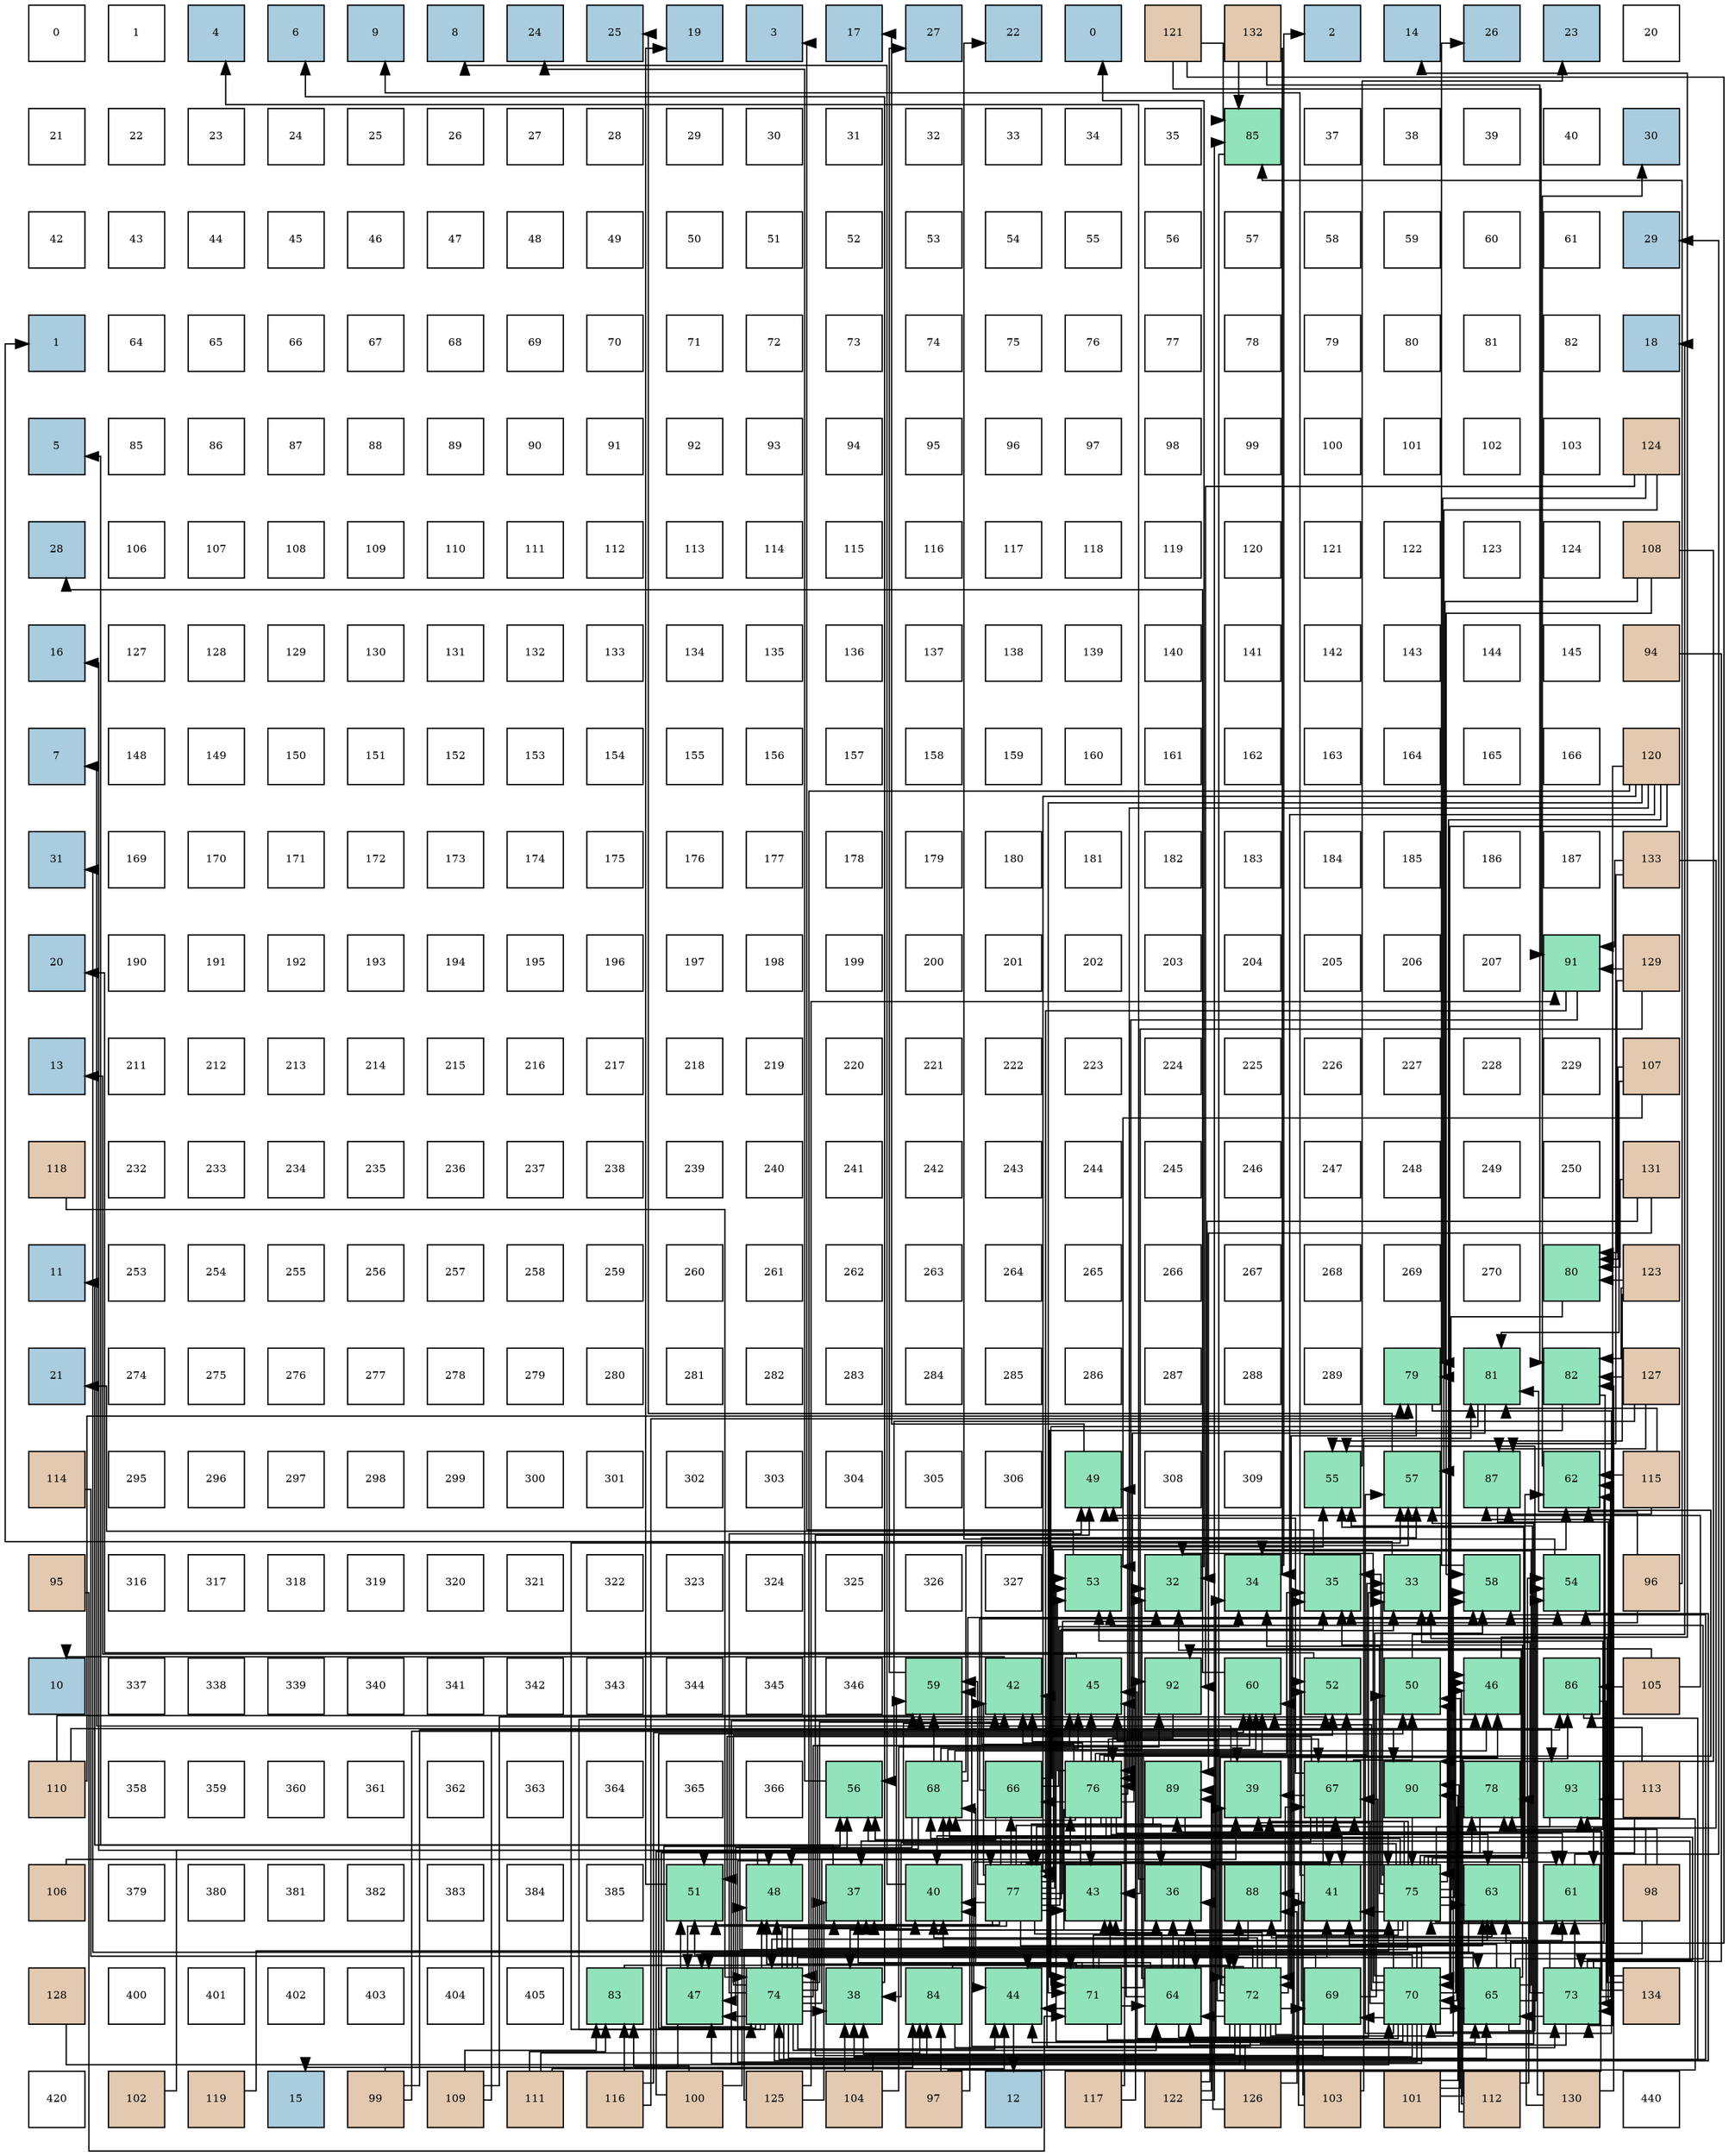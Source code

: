 digraph layout{
 rankdir=TB;
 splines=ortho;
 node [style=filled shape=square fixedsize=true width=0.6];
0[label="0", fontsize=8, fillcolor="#ffffff"];
1[label="1", fontsize=8, fillcolor="#ffffff"];
2[label="4", fontsize=8, fillcolor="#a9ccde"];
3[label="6", fontsize=8, fillcolor="#a9ccde"];
4[label="9", fontsize=8, fillcolor="#a9ccde"];
5[label="8", fontsize=8, fillcolor="#a9ccde"];
6[label="24", fontsize=8, fillcolor="#a9ccde"];
7[label="25", fontsize=8, fillcolor="#a9ccde"];
8[label="19", fontsize=8, fillcolor="#a9ccde"];
9[label="3", fontsize=8, fillcolor="#a9ccde"];
10[label="17", fontsize=8, fillcolor="#a9ccde"];
11[label="27", fontsize=8, fillcolor="#a9ccde"];
12[label="22", fontsize=8, fillcolor="#a9ccde"];
13[label="0", fontsize=8, fillcolor="#a9ccde"];
14[label="121", fontsize=8, fillcolor="#e3c9af"];
15[label="132", fontsize=8, fillcolor="#e3c9af"];
16[label="2", fontsize=8, fillcolor="#a9ccde"];
17[label="14", fontsize=8, fillcolor="#a9ccde"];
18[label="26", fontsize=8, fillcolor="#a9ccde"];
19[label="23", fontsize=8, fillcolor="#a9ccde"];
20[label="20", fontsize=8, fillcolor="#ffffff"];
21[label="21", fontsize=8, fillcolor="#ffffff"];
22[label="22", fontsize=8, fillcolor="#ffffff"];
23[label="23", fontsize=8, fillcolor="#ffffff"];
24[label="24", fontsize=8, fillcolor="#ffffff"];
25[label="25", fontsize=8, fillcolor="#ffffff"];
26[label="26", fontsize=8, fillcolor="#ffffff"];
27[label="27", fontsize=8, fillcolor="#ffffff"];
28[label="28", fontsize=8, fillcolor="#ffffff"];
29[label="29", fontsize=8, fillcolor="#ffffff"];
30[label="30", fontsize=8, fillcolor="#ffffff"];
31[label="31", fontsize=8, fillcolor="#ffffff"];
32[label="32", fontsize=8, fillcolor="#ffffff"];
33[label="33", fontsize=8, fillcolor="#ffffff"];
34[label="34", fontsize=8, fillcolor="#ffffff"];
35[label="35", fontsize=8, fillcolor="#ffffff"];
36[label="85", fontsize=8, fillcolor="#91e3bb"];
37[label="37", fontsize=8, fillcolor="#ffffff"];
38[label="38", fontsize=8, fillcolor="#ffffff"];
39[label="39", fontsize=8, fillcolor="#ffffff"];
40[label="40", fontsize=8, fillcolor="#ffffff"];
41[label="30", fontsize=8, fillcolor="#a9ccde"];
42[label="42", fontsize=8, fillcolor="#ffffff"];
43[label="43", fontsize=8, fillcolor="#ffffff"];
44[label="44", fontsize=8, fillcolor="#ffffff"];
45[label="45", fontsize=8, fillcolor="#ffffff"];
46[label="46", fontsize=8, fillcolor="#ffffff"];
47[label="47", fontsize=8, fillcolor="#ffffff"];
48[label="48", fontsize=8, fillcolor="#ffffff"];
49[label="49", fontsize=8, fillcolor="#ffffff"];
50[label="50", fontsize=8, fillcolor="#ffffff"];
51[label="51", fontsize=8, fillcolor="#ffffff"];
52[label="52", fontsize=8, fillcolor="#ffffff"];
53[label="53", fontsize=8, fillcolor="#ffffff"];
54[label="54", fontsize=8, fillcolor="#ffffff"];
55[label="55", fontsize=8, fillcolor="#ffffff"];
56[label="56", fontsize=8, fillcolor="#ffffff"];
57[label="57", fontsize=8, fillcolor="#ffffff"];
58[label="58", fontsize=8, fillcolor="#ffffff"];
59[label="59", fontsize=8, fillcolor="#ffffff"];
60[label="60", fontsize=8, fillcolor="#ffffff"];
61[label="61", fontsize=8, fillcolor="#ffffff"];
62[label="29", fontsize=8, fillcolor="#a9ccde"];
63[label="1", fontsize=8, fillcolor="#a9ccde"];
64[label="64", fontsize=8, fillcolor="#ffffff"];
65[label="65", fontsize=8, fillcolor="#ffffff"];
66[label="66", fontsize=8, fillcolor="#ffffff"];
67[label="67", fontsize=8, fillcolor="#ffffff"];
68[label="68", fontsize=8, fillcolor="#ffffff"];
69[label="69", fontsize=8, fillcolor="#ffffff"];
70[label="70", fontsize=8, fillcolor="#ffffff"];
71[label="71", fontsize=8, fillcolor="#ffffff"];
72[label="72", fontsize=8, fillcolor="#ffffff"];
73[label="73", fontsize=8, fillcolor="#ffffff"];
74[label="74", fontsize=8, fillcolor="#ffffff"];
75[label="75", fontsize=8, fillcolor="#ffffff"];
76[label="76", fontsize=8, fillcolor="#ffffff"];
77[label="77", fontsize=8, fillcolor="#ffffff"];
78[label="78", fontsize=8, fillcolor="#ffffff"];
79[label="79", fontsize=8, fillcolor="#ffffff"];
80[label="80", fontsize=8, fillcolor="#ffffff"];
81[label="81", fontsize=8, fillcolor="#ffffff"];
82[label="82", fontsize=8, fillcolor="#ffffff"];
83[label="18", fontsize=8, fillcolor="#a9ccde"];
84[label="5", fontsize=8, fillcolor="#a9ccde"];
85[label="85", fontsize=8, fillcolor="#ffffff"];
86[label="86", fontsize=8, fillcolor="#ffffff"];
87[label="87", fontsize=8, fillcolor="#ffffff"];
88[label="88", fontsize=8, fillcolor="#ffffff"];
89[label="89", fontsize=8, fillcolor="#ffffff"];
90[label="90", fontsize=8, fillcolor="#ffffff"];
91[label="91", fontsize=8, fillcolor="#ffffff"];
92[label="92", fontsize=8, fillcolor="#ffffff"];
93[label="93", fontsize=8, fillcolor="#ffffff"];
94[label="94", fontsize=8, fillcolor="#ffffff"];
95[label="95", fontsize=8, fillcolor="#ffffff"];
96[label="96", fontsize=8, fillcolor="#ffffff"];
97[label="97", fontsize=8, fillcolor="#ffffff"];
98[label="98", fontsize=8, fillcolor="#ffffff"];
99[label="99", fontsize=8, fillcolor="#ffffff"];
100[label="100", fontsize=8, fillcolor="#ffffff"];
101[label="101", fontsize=8, fillcolor="#ffffff"];
102[label="102", fontsize=8, fillcolor="#ffffff"];
103[label="103", fontsize=8, fillcolor="#ffffff"];
104[label="124", fontsize=8, fillcolor="#e3c9af"];
105[label="28", fontsize=8, fillcolor="#a9ccde"];
106[label="106", fontsize=8, fillcolor="#ffffff"];
107[label="107", fontsize=8, fillcolor="#ffffff"];
108[label="108", fontsize=8, fillcolor="#ffffff"];
109[label="109", fontsize=8, fillcolor="#ffffff"];
110[label="110", fontsize=8, fillcolor="#ffffff"];
111[label="111", fontsize=8, fillcolor="#ffffff"];
112[label="112", fontsize=8, fillcolor="#ffffff"];
113[label="113", fontsize=8, fillcolor="#ffffff"];
114[label="114", fontsize=8, fillcolor="#ffffff"];
115[label="115", fontsize=8, fillcolor="#ffffff"];
116[label="116", fontsize=8, fillcolor="#ffffff"];
117[label="117", fontsize=8, fillcolor="#ffffff"];
118[label="118", fontsize=8, fillcolor="#ffffff"];
119[label="119", fontsize=8, fillcolor="#ffffff"];
120[label="120", fontsize=8, fillcolor="#ffffff"];
121[label="121", fontsize=8, fillcolor="#ffffff"];
122[label="122", fontsize=8, fillcolor="#ffffff"];
123[label="123", fontsize=8, fillcolor="#ffffff"];
124[label="124", fontsize=8, fillcolor="#ffffff"];
125[label="108", fontsize=8, fillcolor="#e3c9af"];
126[label="16", fontsize=8, fillcolor="#a9ccde"];
127[label="127", fontsize=8, fillcolor="#ffffff"];
128[label="128", fontsize=8, fillcolor="#ffffff"];
129[label="129", fontsize=8, fillcolor="#ffffff"];
130[label="130", fontsize=8, fillcolor="#ffffff"];
131[label="131", fontsize=8, fillcolor="#ffffff"];
132[label="132", fontsize=8, fillcolor="#ffffff"];
133[label="133", fontsize=8, fillcolor="#ffffff"];
134[label="134", fontsize=8, fillcolor="#ffffff"];
135[label="135", fontsize=8, fillcolor="#ffffff"];
136[label="136", fontsize=8, fillcolor="#ffffff"];
137[label="137", fontsize=8, fillcolor="#ffffff"];
138[label="138", fontsize=8, fillcolor="#ffffff"];
139[label="139", fontsize=8, fillcolor="#ffffff"];
140[label="140", fontsize=8, fillcolor="#ffffff"];
141[label="141", fontsize=8, fillcolor="#ffffff"];
142[label="142", fontsize=8, fillcolor="#ffffff"];
143[label="143", fontsize=8, fillcolor="#ffffff"];
144[label="144", fontsize=8, fillcolor="#ffffff"];
145[label="145", fontsize=8, fillcolor="#ffffff"];
146[label="94", fontsize=8, fillcolor="#e3c9af"];
147[label="7", fontsize=8, fillcolor="#a9ccde"];
148[label="148", fontsize=8, fillcolor="#ffffff"];
149[label="149", fontsize=8, fillcolor="#ffffff"];
150[label="150", fontsize=8, fillcolor="#ffffff"];
151[label="151", fontsize=8, fillcolor="#ffffff"];
152[label="152", fontsize=8, fillcolor="#ffffff"];
153[label="153", fontsize=8, fillcolor="#ffffff"];
154[label="154", fontsize=8, fillcolor="#ffffff"];
155[label="155", fontsize=8, fillcolor="#ffffff"];
156[label="156", fontsize=8, fillcolor="#ffffff"];
157[label="157", fontsize=8, fillcolor="#ffffff"];
158[label="158", fontsize=8, fillcolor="#ffffff"];
159[label="159", fontsize=8, fillcolor="#ffffff"];
160[label="160", fontsize=8, fillcolor="#ffffff"];
161[label="161", fontsize=8, fillcolor="#ffffff"];
162[label="162", fontsize=8, fillcolor="#ffffff"];
163[label="163", fontsize=8, fillcolor="#ffffff"];
164[label="164", fontsize=8, fillcolor="#ffffff"];
165[label="165", fontsize=8, fillcolor="#ffffff"];
166[label="166", fontsize=8, fillcolor="#ffffff"];
167[label="120", fontsize=8, fillcolor="#e3c9af"];
168[label="31", fontsize=8, fillcolor="#a9ccde"];
169[label="169", fontsize=8, fillcolor="#ffffff"];
170[label="170", fontsize=8, fillcolor="#ffffff"];
171[label="171", fontsize=8, fillcolor="#ffffff"];
172[label="172", fontsize=8, fillcolor="#ffffff"];
173[label="173", fontsize=8, fillcolor="#ffffff"];
174[label="174", fontsize=8, fillcolor="#ffffff"];
175[label="175", fontsize=8, fillcolor="#ffffff"];
176[label="176", fontsize=8, fillcolor="#ffffff"];
177[label="177", fontsize=8, fillcolor="#ffffff"];
178[label="178", fontsize=8, fillcolor="#ffffff"];
179[label="179", fontsize=8, fillcolor="#ffffff"];
180[label="180", fontsize=8, fillcolor="#ffffff"];
181[label="181", fontsize=8, fillcolor="#ffffff"];
182[label="182", fontsize=8, fillcolor="#ffffff"];
183[label="183", fontsize=8, fillcolor="#ffffff"];
184[label="184", fontsize=8, fillcolor="#ffffff"];
185[label="185", fontsize=8, fillcolor="#ffffff"];
186[label="186", fontsize=8, fillcolor="#ffffff"];
187[label="187", fontsize=8, fillcolor="#ffffff"];
188[label="133", fontsize=8, fillcolor="#e3c9af"];
189[label="20", fontsize=8, fillcolor="#a9ccde"];
190[label="190", fontsize=8, fillcolor="#ffffff"];
191[label="191", fontsize=8, fillcolor="#ffffff"];
192[label="192", fontsize=8, fillcolor="#ffffff"];
193[label="193", fontsize=8, fillcolor="#ffffff"];
194[label="194", fontsize=8, fillcolor="#ffffff"];
195[label="195", fontsize=8, fillcolor="#ffffff"];
196[label="196", fontsize=8, fillcolor="#ffffff"];
197[label="197", fontsize=8, fillcolor="#ffffff"];
198[label="198", fontsize=8, fillcolor="#ffffff"];
199[label="199", fontsize=8, fillcolor="#ffffff"];
200[label="200", fontsize=8, fillcolor="#ffffff"];
201[label="201", fontsize=8, fillcolor="#ffffff"];
202[label="202", fontsize=8, fillcolor="#ffffff"];
203[label="203", fontsize=8, fillcolor="#ffffff"];
204[label="204", fontsize=8, fillcolor="#ffffff"];
205[label="205", fontsize=8, fillcolor="#ffffff"];
206[label="206", fontsize=8, fillcolor="#ffffff"];
207[label="207", fontsize=8, fillcolor="#ffffff"];
208[label="91", fontsize=8, fillcolor="#91e3bb"];
209[label="129", fontsize=8, fillcolor="#e3c9af"];
210[label="13", fontsize=8, fillcolor="#a9ccde"];
211[label="211", fontsize=8, fillcolor="#ffffff"];
212[label="212", fontsize=8, fillcolor="#ffffff"];
213[label="213", fontsize=8, fillcolor="#ffffff"];
214[label="214", fontsize=8, fillcolor="#ffffff"];
215[label="215", fontsize=8, fillcolor="#ffffff"];
216[label="216", fontsize=8, fillcolor="#ffffff"];
217[label="217", fontsize=8, fillcolor="#ffffff"];
218[label="218", fontsize=8, fillcolor="#ffffff"];
219[label="219", fontsize=8, fillcolor="#ffffff"];
220[label="220", fontsize=8, fillcolor="#ffffff"];
221[label="221", fontsize=8, fillcolor="#ffffff"];
222[label="222", fontsize=8, fillcolor="#ffffff"];
223[label="223", fontsize=8, fillcolor="#ffffff"];
224[label="224", fontsize=8, fillcolor="#ffffff"];
225[label="225", fontsize=8, fillcolor="#ffffff"];
226[label="226", fontsize=8, fillcolor="#ffffff"];
227[label="227", fontsize=8, fillcolor="#ffffff"];
228[label="228", fontsize=8, fillcolor="#ffffff"];
229[label="229", fontsize=8, fillcolor="#ffffff"];
230[label="107", fontsize=8, fillcolor="#e3c9af"];
231[label="118", fontsize=8, fillcolor="#e3c9af"];
232[label="232", fontsize=8, fillcolor="#ffffff"];
233[label="233", fontsize=8, fillcolor="#ffffff"];
234[label="234", fontsize=8, fillcolor="#ffffff"];
235[label="235", fontsize=8, fillcolor="#ffffff"];
236[label="236", fontsize=8, fillcolor="#ffffff"];
237[label="237", fontsize=8, fillcolor="#ffffff"];
238[label="238", fontsize=8, fillcolor="#ffffff"];
239[label="239", fontsize=8, fillcolor="#ffffff"];
240[label="240", fontsize=8, fillcolor="#ffffff"];
241[label="241", fontsize=8, fillcolor="#ffffff"];
242[label="242", fontsize=8, fillcolor="#ffffff"];
243[label="243", fontsize=8, fillcolor="#ffffff"];
244[label="244", fontsize=8, fillcolor="#ffffff"];
245[label="245", fontsize=8, fillcolor="#ffffff"];
246[label="246", fontsize=8, fillcolor="#ffffff"];
247[label="247", fontsize=8, fillcolor="#ffffff"];
248[label="248", fontsize=8, fillcolor="#ffffff"];
249[label="249", fontsize=8, fillcolor="#ffffff"];
250[label="250", fontsize=8, fillcolor="#ffffff"];
251[label="131", fontsize=8, fillcolor="#e3c9af"];
252[label="11", fontsize=8, fillcolor="#a9ccde"];
253[label="253", fontsize=8, fillcolor="#ffffff"];
254[label="254", fontsize=8, fillcolor="#ffffff"];
255[label="255", fontsize=8, fillcolor="#ffffff"];
256[label="256", fontsize=8, fillcolor="#ffffff"];
257[label="257", fontsize=8, fillcolor="#ffffff"];
258[label="258", fontsize=8, fillcolor="#ffffff"];
259[label="259", fontsize=8, fillcolor="#ffffff"];
260[label="260", fontsize=8, fillcolor="#ffffff"];
261[label="261", fontsize=8, fillcolor="#ffffff"];
262[label="262", fontsize=8, fillcolor="#ffffff"];
263[label="263", fontsize=8, fillcolor="#ffffff"];
264[label="264", fontsize=8, fillcolor="#ffffff"];
265[label="265", fontsize=8, fillcolor="#ffffff"];
266[label="266", fontsize=8, fillcolor="#ffffff"];
267[label="267", fontsize=8, fillcolor="#ffffff"];
268[label="268", fontsize=8, fillcolor="#ffffff"];
269[label="269", fontsize=8, fillcolor="#ffffff"];
270[label="270", fontsize=8, fillcolor="#ffffff"];
271[label="80", fontsize=8, fillcolor="#91e3bb"];
272[label="123", fontsize=8, fillcolor="#e3c9af"];
273[label="21", fontsize=8, fillcolor="#a9ccde"];
274[label="274", fontsize=8, fillcolor="#ffffff"];
275[label="275", fontsize=8, fillcolor="#ffffff"];
276[label="276", fontsize=8, fillcolor="#ffffff"];
277[label="277", fontsize=8, fillcolor="#ffffff"];
278[label="278", fontsize=8, fillcolor="#ffffff"];
279[label="279", fontsize=8, fillcolor="#ffffff"];
280[label="280", fontsize=8, fillcolor="#ffffff"];
281[label="281", fontsize=8, fillcolor="#ffffff"];
282[label="282", fontsize=8, fillcolor="#ffffff"];
283[label="283", fontsize=8, fillcolor="#ffffff"];
284[label="284", fontsize=8, fillcolor="#ffffff"];
285[label="285", fontsize=8, fillcolor="#ffffff"];
286[label="286", fontsize=8, fillcolor="#ffffff"];
287[label="287", fontsize=8, fillcolor="#ffffff"];
288[label="288", fontsize=8, fillcolor="#ffffff"];
289[label="289", fontsize=8, fillcolor="#ffffff"];
290[label="79", fontsize=8, fillcolor="#91e3bb"];
291[label="81", fontsize=8, fillcolor="#91e3bb"];
292[label="82", fontsize=8, fillcolor="#91e3bb"];
293[label="127", fontsize=8, fillcolor="#e3c9af"];
294[label="114", fontsize=8, fillcolor="#e3c9af"];
295[label="295", fontsize=8, fillcolor="#ffffff"];
296[label="296", fontsize=8, fillcolor="#ffffff"];
297[label="297", fontsize=8, fillcolor="#ffffff"];
298[label="298", fontsize=8, fillcolor="#ffffff"];
299[label="299", fontsize=8, fillcolor="#ffffff"];
300[label="300", fontsize=8, fillcolor="#ffffff"];
301[label="301", fontsize=8, fillcolor="#ffffff"];
302[label="302", fontsize=8, fillcolor="#ffffff"];
303[label="303", fontsize=8, fillcolor="#ffffff"];
304[label="304", fontsize=8, fillcolor="#ffffff"];
305[label="305", fontsize=8, fillcolor="#ffffff"];
306[label="306", fontsize=8, fillcolor="#ffffff"];
307[label="49", fontsize=8, fillcolor="#91e3bb"];
308[label="308", fontsize=8, fillcolor="#ffffff"];
309[label="309", fontsize=8, fillcolor="#ffffff"];
310[label="55", fontsize=8, fillcolor="#91e3bb"];
311[label="57", fontsize=8, fillcolor="#91e3bb"];
312[label="87", fontsize=8, fillcolor="#91e3bb"];
313[label="62", fontsize=8, fillcolor="#91e3bb"];
314[label="115", fontsize=8, fillcolor="#e3c9af"];
315[label="95", fontsize=8, fillcolor="#e3c9af"];
316[label="316", fontsize=8, fillcolor="#ffffff"];
317[label="317", fontsize=8, fillcolor="#ffffff"];
318[label="318", fontsize=8, fillcolor="#ffffff"];
319[label="319", fontsize=8, fillcolor="#ffffff"];
320[label="320", fontsize=8, fillcolor="#ffffff"];
321[label="321", fontsize=8, fillcolor="#ffffff"];
322[label="322", fontsize=8, fillcolor="#ffffff"];
323[label="323", fontsize=8, fillcolor="#ffffff"];
324[label="324", fontsize=8, fillcolor="#ffffff"];
325[label="325", fontsize=8, fillcolor="#ffffff"];
326[label="326", fontsize=8, fillcolor="#ffffff"];
327[label="327", fontsize=8, fillcolor="#ffffff"];
328[label="53", fontsize=8, fillcolor="#91e3bb"];
329[label="32", fontsize=8, fillcolor="#91e3bb"];
330[label="34", fontsize=8, fillcolor="#91e3bb"];
331[label="35", fontsize=8, fillcolor="#91e3bb"];
332[label="33", fontsize=8, fillcolor="#91e3bb"];
333[label="58", fontsize=8, fillcolor="#91e3bb"];
334[label="54", fontsize=8, fillcolor="#91e3bb"];
335[label="96", fontsize=8, fillcolor="#e3c9af"];
336[label="10", fontsize=8, fillcolor="#a9ccde"];
337[label="337", fontsize=8, fillcolor="#ffffff"];
338[label="338", fontsize=8, fillcolor="#ffffff"];
339[label="339", fontsize=8, fillcolor="#ffffff"];
340[label="340", fontsize=8, fillcolor="#ffffff"];
341[label="341", fontsize=8, fillcolor="#ffffff"];
342[label="342", fontsize=8, fillcolor="#ffffff"];
343[label="343", fontsize=8, fillcolor="#ffffff"];
344[label="344", fontsize=8, fillcolor="#ffffff"];
345[label="345", fontsize=8, fillcolor="#ffffff"];
346[label="346", fontsize=8, fillcolor="#ffffff"];
347[label="59", fontsize=8, fillcolor="#91e3bb"];
348[label="42", fontsize=8, fillcolor="#91e3bb"];
349[label="45", fontsize=8, fillcolor="#91e3bb"];
350[label="92", fontsize=8, fillcolor="#91e3bb"];
351[label="60", fontsize=8, fillcolor="#91e3bb"];
352[label="52", fontsize=8, fillcolor="#91e3bb"];
353[label="50", fontsize=8, fillcolor="#91e3bb"];
354[label="46", fontsize=8, fillcolor="#91e3bb"];
355[label="86", fontsize=8, fillcolor="#91e3bb"];
356[label="105", fontsize=8, fillcolor="#e3c9af"];
357[label="110", fontsize=8, fillcolor="#e3c9af"];
358[label="358", fontsize=8, fillcolor="#ffffff"];
359[label="359", fontsize=8, fillcolor="#ffffff"];
360[label="360", fontsize=8, fillcolor="#ffffff"];
361[label="361", fontsize=8, fillcolor="#ffffff"];
362[label="362", fontsize=8, fillcolor="#ffffff"];
363[label="363", fontsize=8, fillcolor="#ffffff"];
364[label="364", fontsize=8, fillcolor="#ffffff"];
365[label="365", fontsize=8, fillcolor="#ffffff"];
366[label="366", fontsize=8, fillcolor="#ffffff"];
367[label="56", fontsize=8, fillcolor="#91e3bb"];
368[label="68", fontsize=8, fillcolor="#91e3bb"];
369[label="66", fontsize=8, fillcolor="#91e3bb"];
370[label="76", fontsize=8, fillcolor="#91e3bb"];
371[label="89", fontsize=8, fillcolor="#91e3bb"];
372[label="39", fontsize=8, fillcolor="#91e3bb"];
373[label="67", fontsize=8, fillcolor="#91e3bb"];
374[label="90", fontsize=8, fillcolor="#91e3bb"];
375[label="78", fontsize=8, fillcolor="#91e3bb"];
376[label="93", fontsize=8, fillcolor="#91e3bb"];
377[label="113", fontsize=8, fillcolor="#e3c9af"];
378[label="106", fontsize=8, fillcolor="#e3c9af"];
379[label="379", fontsize=8, fillcolor="#ffffff"];
380[label="380", fontsize=8, fillcolor="#ffffff"];
381[label="381", fontsize=8, fillcolor="#ffffff"];
382[label="382", fontsize=8, fillcolor="#ffffff"];
383[label="383", fontsize=8, fillcolor="#ffffff"];
384[label="384", fontsize=8, fillcolor="#ffffff"];
385[label="385", fontsize=8, fillcolor="#ffffff"];
386[label="51", fontsize=8, fillcolor="#91e3bb"];
387[label="48", fontsize=8, fillcolor="#91e3bb"];
388[label="37", fontsize=8, fillcolor="#91e3bb"];
389[label="40", fontsize=8, fillcolor="#91e3bb"];
390[label="77", fontsize=8, fillcolor="#91e3bb"];
391[label="43", fontsize=8, fillcolor="#91e3bb"];
392[label="36", fontsize=8, fillcolor="#91e3bb"];
393[label="88", fontsize=8, fillcolor="#91e3bb"];
394[label="41", fontsize=8, fillcolor="#91e3bb"];
395[label="75", fontsize=8, fillcolor="#91e3bb"];
396[label="63", fontsize=8, fillcolor="#91e3bb"];
397[label="61", fontsize=8, fillcolor="#91e3bb"];
398[label="98", fontsize=8, fillcolor="#e3c9af"];
399[label="128", fontsize=8, fillcolor="#e3c9af"];
400[label="400", fontsize=8, fillcolor="#ffffff"];
401[label="401", fontsize=8, fillcolor="#ffffff"];
402[label="402", fontsize=8, fillcolor="#ffffff"];
403[label="403", fontsize=8, fillcolor="#ffffff"];
404[label="404", fontsize=8, fillcolor="#ffffff"];
405[label="405", fontsize=8, fillcolor="#ffffff"];
406[label="83", fontsize=8, fillcolor="#91e3bb"];
407[label="47", fontsize=8, fillcolor="#91e3bb"];
408[label="74", fontsize=8, fillcolor="#91e3bb"];
409[label="38", fontsize=8, fillcolor="#91e3bb"];
410[label="84", fontsize=8, fillcolor="#91e3bb"];
411[label="44", fontsize=8, fillcolor="#91e3bb"];
412[label="71", fontsize=8, fillcolor="#91e3bb"];
413[label="64", fontsize=8, fillcolor="#91e3bb"];
414[label="72", fontsize=8, fillcolor="#91e3bb"];
415[label="69", fontsize=8, fillcolor="#91e3bb"];
416[label="70", fontsize=8, fillcolor="#91e3bb"];
417[label="65", fontsize=8, fillcolor="#91e3bb"];
418[label="73", fontsize=8, fillcolor="#91e3bb"];
419[label="134", fontsize=8, fillcolor="#e3c9af"];
420[label="420", fontsize=8, fillcolor="#ffffff"];
421[label="102", fontsize=8, fillcolor="#e3c9af"];
422[label="119", fontsize=8, fillcolor="#e3c9af"];
423[label="15", fontsize=8, fillcolor="#a9ccde"];
424[label="99", fontsize=8, fillcolor="#e3c9af"];
425[label="109", fontsize=8, fillcolor="#e3c9af"];
426[label="111", fontsize=8, fillcolor="#e3c9af"];
427[label="116", fontsize=8, fillcolor="#e3c9af"];
428[label="100", fontsize=8, fillcolor="#e3c9af"];
429[label="125", fontsize=8, fillcolor="#e3c9af"];
430[label="104", fontsize=8, fillcolor="#e3c9af"];
431[label="97", fontsize=8, fillcolor="#e3c9af"];
432[label="12", fontsize=8, fillcolor="#a9ccde"];
433[label="117", fontsize=8, fillcolor="#e3c9af"];
434[label="122", fontsize=8, fillcolor="#e3c9af"];
435[label="126", fontsize=8, fillcolor="#e3c9af"];
436[label="103", fontsize=8, fillcolor="#e3c9af"];
437[label="101", fontsize=8, fillcolor="#e3c9af"];
438[label="112", fontsize=8, fillcolor="#e3c9af"];
439[label="130", fontsize=8, fillcolor="#e3c9af"];
440[label="440", fontsize=8, fillcolor="#ffffff"];
edge [constraint=false, style=vis];329 -> 13;
332 -> 63;
330 -> 16;
331 -> 9;
392 -> 2;
388 -> 84;
409 -> 3;
372 -> 147;
389 -> 5;
394 -> 4;
348 -> 336;
391 -> 252;
411 -> 432;
349 -> 210;
354 -> 17;
407 -> 423;
387 -> 126;
307 -> 10;
353 -> 83;
386 -> 8;
352 -> 189;
328 -> 273;
334 -> 12;
310 -> 19;
367 -> 6;
311 -> 7;
333 -> 18;
347 -> 11;
351 -> 105;
397 -> 62;
313 -> 41;
396 -> 168;
413 -> 329;
413 -> 332;
413 -> 392;
413 -> 388;
413 -> 348;
413 -> 391;
413 -> 397;
413 -> 396;
417 -> 330;
417 -> 331;
417 -> 394;
417 -> 328;
417 -> 334;
417 -> 310;
417 -> 367;
417 -> 313;
369 -> 330;
369 -> 334;
369 -> 310;
369 -> 367;
373 -> 409;
373 -> 372;
373 -> 389;
373 -> 411;
373 -> 307;
373 -> 353;
373 -> 386;
373 -> 352;
368 -> 349;
368 -> 354;
368 -> 407;
368 -> 387;
368 -> 311;
368 -> 333;
368 -> 347;
368 -> 351;
415 -> 307;
415 -> 353;
415 -> 386;
415 -> 352;
416 -> 329;
416 -> 409;
416 -> 372;
416 -> 389;
416 -> 391;
416 -> 411;
416 -> 349;
416 -> 354;
416 -> 407;
416 -> 387;
416 -> 328;
416 -> 310;
416 -> 311;
416 -> 333;
416 -> 347;
416 -> 351;
416 -> 413;
416 -> 417;
416 -> 415;
412 -> 411;
412 -> 387;
412 -> 352;
412 -> 351;
412 -> 413;
412 -> 417;
412 -> 373;
412 -> 368;
414 -> 330;
414 -> 331;
414 -> 392;
414 -> 409;
414 -> 372;
414 -> 389;
414 -> 411;
414 -> 349;
414 -> 354;
414 -> 407;
414 -> 387;
414 -> 311;
414 -> 333;
414 -> 347;
414 -> 351;
414 -> 396;
414 -> 413;
414 -> 417;
414 -> 415;
418 -> 332;
418 -> 367;
418 -> 397;
418 -> 313;
418 -> 413;
418 -> 417;
418 -> 373;
418 -> 368;
408 -> 388;
408 -> 409;
408 -> 372;
408 -> 389;
408 -> 394;
408 -> 348;
408 -> 411;
408 -> 349;
408 -> 354;
408 -> 407;
408 -> 387;
408 -> 307;
408 -> 353;
408 -> 386;
408 -> 352;
408 -> 334;
408 -> 311;
408 -> 333;
408 -> 347;
408 -> 351;
408 -> 413;
408 -> 417;
395 -> 329;
395 -> 332;
395 -> 330;
395 -> 331;
395 -> 392;
395 -> 388;
395 -> 372;
395 -> 394;
395 -> 348;
395 -> 391;
395 -> 354;
395 -> 353;
395 -> 328;
395 -> 334;
395 -> 310;
395 -> 367;
395 -> 333;
395 -> 397;
395 -> 313;
395 -> 396;
395 -> 373;
395 -> 368;
370 -> 329;
370 -> 332;
370 -> 331;
370 -> 392;
370 -> 388;
370 -> 409;
370 -> 394;
370 -> 348;
370 -> 391;
370 -> 349;
370 -> 307;
370 -> 328;
370 -> 311;
370 -> 397;
370 -> 313;
370 -> 396;
370 -> 369;
370 -> 373;
370 -> 368;
390 -> 329;
390 -> 332;
390 -> 331;
390 -> 392;
390 -> 388;
390 -> 389;
390 -> 394;
390 -> 348;
390 -> 391;
390 -> 407;
390 -> 386;
390 -> 328;
390 -> 347;
390 -> 397;
390 -> 313;
390 -> 396;
390 -> 369;
390 -> 373;
390 -> 368;
375 -> 416;
375 -> 408;
290 -> 416;
290 -> 414;
271 -> 416;
291 -> 412;
291 -> 370;
292 -> 412;
292 -> 395;
406 -> 412;
410 -> 414;
410 -> 418;
36 -> 414;
355 -> 418;
355 -> 408;
312 -> 418;
393 -> 408;
371 -> 395;
371 -> 390;
374 -> 395;
208 -> 370;
208 -> 390;
350 -> 370;
376 -> 390;
146 -> 418;
315 -> 412;
335 -> 331;
335 -> 291;
335 -> 36;
431 -> 389;
431 -> 410;
431 -> 376;
398 -> 407;
398 -> 375;
398 -> 376;
424 -> 372;
424 -> 410;
424 -> 374;
428 -> 387;
428 -> 375;
428 -> 406;
437 -> 353;
437 -> 355;
437 -> 374;
421 -> 370;
436 -> 394;
436 -> 291;
436 -> 393;
430 -> 409;
430 -> 410;
430 -> 350;
356 -> 307;
356 -> 355;
356 -> 350;
378 -> 390;
230 -> 328;
230 -> 271;
230 -> 291;
125 -> 333;
125 -> 290;
125 -> 374;
425 -> 352;
425 -> 406;
425 -> 355;
357 -> 347;
357 -> 290;
357 -> 376;
426 -> 411;
426 -> 406;
426 -> 410;
438 -> 354;
438 -> 375;
438 -> 374;
377 -> 386;
377 -> 355;
377 -> 376;
294 -> 414;
314 -> 313;
314 -> 291;
314 -> 312;
427 -> 351;
427 -> 290;
427 -> 406;
433 -> 349;
433 -> 375;
433 -> 350;
231 -> 408;
422 -> 395;
167 -> 416;
167 -> 412;
167 -> 414;
167 -> 418;
167 -> 408;
167 -> 395;
167 -> 370;
167 -> 390;
14 -> 396;
14 -> 36;
14 -> 208;
434 -> 392;
434 -> 36;
434 -> 371;
272 -> 310;
272 -> 271;
272 -> 292;
104 -> 311;
104 -> 290;
104 -> 350;
429 -> 388;
429 -> 393;
429 -> 208;
435 -> 348;
435 -> 393;
435 -> 371;
293 -> 367;
293 -> 292;
293 -> 312;
399 -> 416;
209 -> 391;
209 -> 271;
209 -> 208;
439 -> 334;
439 -> 292;
439 -> 393;
251 -> 329;
251 -> 271;
251 -> 371;
15 -> 330;
15 -> 292;
15 -> 36;
188 -> 397;
188 -> 312;
188 -> 208;
419 -> 332;
419 -> 312;
419 -> 371;
edge [constraint=true, style=invis];
0 -> 21 -> 42 -> 63 -> 84 -> 105 -> 126 -> 147 -> 168 -> 189 -> 210 -> 231 -> 252 -> 273 -> 294 -> 315 -> 336 -> 357 -> 378 -> 399 -> 420;
1 -> 22 -> 43 -> 64 -> 85 -> 106 -> 127 -> 148 -> 169 -> 190 -> 211 -> 232 -> 253 -> 274 -> 295 -> 316 -> 337 -> 358 -> 379 -> 400 -> 421;
2 -> 23 -> 44 -> 65 -> 86 -> 107 -> 128 -> 149 -> 170 -> 191 -> 212 -> 233 -> 254 -> 275 -> 296 -> 317 -> 338 -> 359 -> 380 -> 401 -> 422;
3 -> 24 -> 45 -> 66 -> 87 -> 108 -> 129 -> 150 -> 171 -> 192 -> 213 -> 234 -> 255 -> 276 -> 297 -> 318 -> 339 -> 360 -> 381 -> 402 -> 423;
4 -> 25 -> 46 -> 67 -> 88 -> 109 -> 130 -> 151 -> 172 -> 193 -> 214 -> 235 -> 256 -> 277 -> 298 -> 319 -> 340 -> 361 -> 382 -> 403 -> 424;
5 -> 26 -> 47 -> 68 -> 89 -> 110 -> 131 -> 152 -> 173 -> 194 -> 215 -> 236 -> 257 -> 278 -> 299 -> 320 -> 341 -> 362 -> 383 -> 404 -> 425;
6 -> 27 -> 48 -> 69 -> 90 -> 111 -> 132 -> 153 -> 174 -> 195 -> 216 -> 237 -> 258 -> 279 -> 300 -> 321 -> 342 -> 363 -> 384 -> 405 -> 426;
7 -> 28 -> 49 -> 70 -> 91 -> 112 -> 133 -> 154 -> 175 -> 196 -> 217 -> 238 -> 259 -> 280 -> 301 -> 322 -> 343 -> 364 -> 385 -> 406 -> 427;
8 -> 29 -> 50 -> 71 -> 92 -> 113 -> 134 -> 155 -> 176 -> 197 -> 218 -> 239 -> 260 -> 281 -> 302 -> 323 -> 344 -> 365 -> 386 -> 407 -> 428;
9 -> 30 -> 51 -> 72 -> 93 -> 114 -> 135 -> 156 -> 177 -> 198 -> 219 -> 240 -> 261 -> 282 -> 303 -> 324 -> 345 -> 366 -> 387 -> 408 -> 429;
10 -> 31 -> 52 -> 73 -> 94 -> 115 -> 136 -> 157 -> 178 -> 199 -> 220 -> 241 -> 262 -> 283 -> 304 -> 325 -> 346 -> 367 -> 388 -> 409 -> 430;
11 -> 32 -> 53 -> 74 -> 95 -> 116 -> 137 -> 158 -> 179 -> 200 -> 221 -> 242 -> 263 -> 284 -> 305 -> 326 -> 347 -> 368 -> 389 -> 410 -> 431;
12 -> 33 -> 54 -> 75 -> 96 -> 117 -> 138 -> 159 -> 180 -> 201 -> 222 -> 243 -> 264 -> 285 -> 306 -> 327 -> 348 -> 369 -> 390 -> 411 -> 432;
13 -> 34 -> 55 -> 76 -> 97 -> 118 -> 139 -> 160 -> 181 -> 202 -> 223 -> 244 -> 265 -> 286 -> 307 -> 328 -> 349 -> 370 -> 391 -> 412 -> 433;
14 -> 35 -> 56 -> 77 -> 98 -> 119 -> 140 -> 161 -> 182 -> 203 -> 224 -> 245 -> 266 -> 287 -> 308 -> 329 -> 350 -> 371 -> 392 -> 413 -> 434;
15 -> 36 -> 57 -> 78 -> 99 -> 120 -> 141 -> 162 -> 183 -> 204 -> 225 -> 246 -> 267 -> 288 -> 309 -> 330 -> 351 -> 372 -> 393 -> 414 -> 435;
16 -> 37 -> 58 -> 79 -> 100 -> 121 -> 142 -> 163 -> 184 -> 205 -> 226 -> 247 -> 268 -> 289 -> 310 -> 331 -> 352 -> 373 -> 394 -> 415 -> 436;
17 -> 38 -> 59 -> 80 -> 101 -> 122 -> 143 -> 164 -> 185 -> 206 -> 227 -> 248 -> 269 -> 290 -> 311 -> 332 -> 353 -> 374 -> 395 -> 416 -> 437;
18 -> 39 -> 60 -> 81 -> 102 -> 123 -> 144 -> 165 -> 186 -> 207 -> 228 -> 249 -> 270 -> 291 -> 312 -> 333 -> 354 -> 375 -> 396 -> 417 -> 438;
19 -> 40 -> 61 -> 82 -> 103 -> 124 -> 145 -> 166 -> 187 -> 208 -> 229 -> 250 -> 271 -> 292 -> 313 -> 334 -> 355 -> 376 -> 397 -> 418 -> 439;
20 -> 41 -> 62 -> 83 -> 104 -> 125 -> 146 -> 167 -> 188 -> 209 -> 230 -> 251 -> 272 -> 293 -> 314 -> 335 -> 356 -> 377 -> 398 -> 419 -> 440;
rank = same {0 -> 1 -> 2 -> 3 -> 4 -> 5 -> 6 -> 7 -> 8 -> 9 -> 10 -> 11 -> 12 -> 13 -> 14 -> 15 -> 16 -> 17 -> 18 -> 19 -> 20};
rank = same {21 -> 22 -> 23 -> 24 -> 25 -> 26 -> 27 -> 28 -> 29 -> 30 -> 31 -> 32 -> 33 -> 34 -> 35 -> 36 -> 37 -> 38 -> 39 -> 40 -> 41};
rank = same {42 -> 43 -> 44 -> 45 -> 46 -> 47 -> 48 -> 49 -> 50 -> 51 -> 52 -> 53 -> 54 -> 55 -> 56 -> 57 -> 58 -> 59 -> 60 -> 61 -> 62};
rank = same {63 -> 64 -> 65 -> 66 -> 67 -> 68 -> 69 -> 70 -> 71 -> 72 -> 73 -> 74 -> 75 -> 76 -> 77 -> 78 -> 79 -> 80 -> 81 -> 82 -> 83};
rank = same {84 -> 85 -> 86 -> 87 -> 88 -> 89 -> 90 -> 91 -> 92 -> 93 -> 94 -> 95 -> 96 -> 97 -> 98 -> 99 -> 100 -> 101 -> 102 -> 103 -> 104};
rank = same {105 -> 106 -> 107 -> 108 -> 109 -> 110 -> 111 -> 112 -> 113 -> 114 -> 115 -> 116 -> 117 -> 118 -> 119 -> 120 -> 121 -> 122 -> 123 -> 124 -> 125};
rank = same {126 -> 127 -> 128 -> 129 -> 130 -> 131 -> 132 -> 133 -> 134 -> 135 -> 136 -> 137 -> 138 -> 139 -> 140 -> 141 -> 142 -> 143 -> 144 -> 145 -> 146};
rank = same {147 -> 148 -> 149 -> 150 -> 151 -> 152 -> 153 -> 154 -> 155 -> 156 -> 157 -> 158 -> 159 -> 160 -> 161 -> 162 -> 163 -> 164 -> 165 -> 166 -> 167};
rank = same {168 -> 169 -> 170 -> 171 -> 172 -> 173 -> 174 -> 175 -> 176 -> 177 -> 178 -> 179 -> 180 -> 181 -> 182 -> 183 -> 184 -> 185 -> 186 -> 187 -> 188};
rank = same {189 -> 190 -> 191 -> 192 -> 193 -> 194 -> 195 -> 196 -> 197 -> 198 -> 199 -> 200 -> 201 -> 202 -> 203 -> 204 -> 205 -> 206 -> 207 -> 208 -> 209};
rank = same {210 -> 211 -> 212 -> 213 -> 214 -> 215 -> 216 -> 217 -> 218 -> 219 -> 220 -> 221 -> 222 -> 223 -> 224 -> 225 -> 226 -> 227 -> 228 -> 229 -> 230};
rank = same {231 -> 232 -> 233 -> 234 -> 235 -> 236 -> 237 -> 238 -> 239 -> 240 -> 241 -> 242 -> 243 -> 244 -> 245 -> 246 -> 247 -> 248 -> 249 -> 250 -> 251};
rank = same {252 -> 253 -> 254 -> 255 -> 256 -> 257 -> 258 -> 259 -> 260 -> 261 -> 262 -> 263 -> 264 -> 265 -> 266 -> 267 -> 268 -> 269 -> 270 -> 271 -> 272};
rank = same {273 -> 274 -> 275 -> 276 -> 277 -> 278 -> 279 -> 280 -> 281 -> 282 -> 283 -> 284 -> 285 -> 286 -> 287 -> 288 -> 289 -> 290 -> 291 -> 292 -> 293};
rank = same {294 -> 295 -> 296 -> 297 -> 298 -> 299 -> 300 -> 301 -> 302 -> 303 -> 304 -> 305 -> 306 -> 307 -> 308 -> 309 -> 310 -> 311 -> 312 -> 313 -> 314};
rank = same {315 -> 316 -> 317 -> 318 -> 319 -> 320 -> 321 -> 322 -> 323 -> 324 -> 325 -> 326 -> 327 -> 328 -> 329 -> 330 -> 331 -> 332 -> 333 -> 334 -> 335};
rank = same {336 -> 337 -> 338 -> 339 -> 340 -> 341 -> 342 -> 343 -> 344 -> 345 -> 346 -> 347 -> 348 -> 349 -> 350 -> 351 -> 352 -> 353 -> 354 -> 355 -> 356};
rank = same {357 -> 358 -> 359 -> 360 -> 361 -> 362 -> 363 -> 364 -> 365 -> 366 -> 367 -> 368 -> 369 -> 370 -> 371 -> 372 -> 373 -> 374 -> 375 -> 376 -> 377};
rank = same {378 -> 379 -> 380 -> 381 -> 382 -> 383 -> 384 -> 385 -> 386 -> 387 -> 388 -> 389 -> 390 -> 391 -> 392 -> 393 -> 394 -> 395 -> 396 -> 397 -> 398};
rank = same {399 -> 400 -> 401 -> 402 -> 403 -> 404 -> 405 -> 406 -> 407 -> 408 -> 409 -> 410 -> 411 -> 412 -> 413 -> 414 -> 415 -> 416 -> 417 -> 418 -> 419};
rank = same {420 -> 421 -> 422 -> 423 -> 424 -> 425 -> 426 -> 427 -> 428 -> 429 -> 430 -> 431 -> 432 -> 433 -> 434 -> 435 -> 436 -> 437 -> 438 -> 439 -> 440};
}